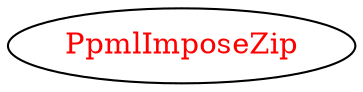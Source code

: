 digraph dependencyGraph {
 concentrate=true;
 ranksep="2.0";
 rankdir="LR"; 
 splines="ortho";
"PpmlImposeZip" [fontcolor="red"];
}